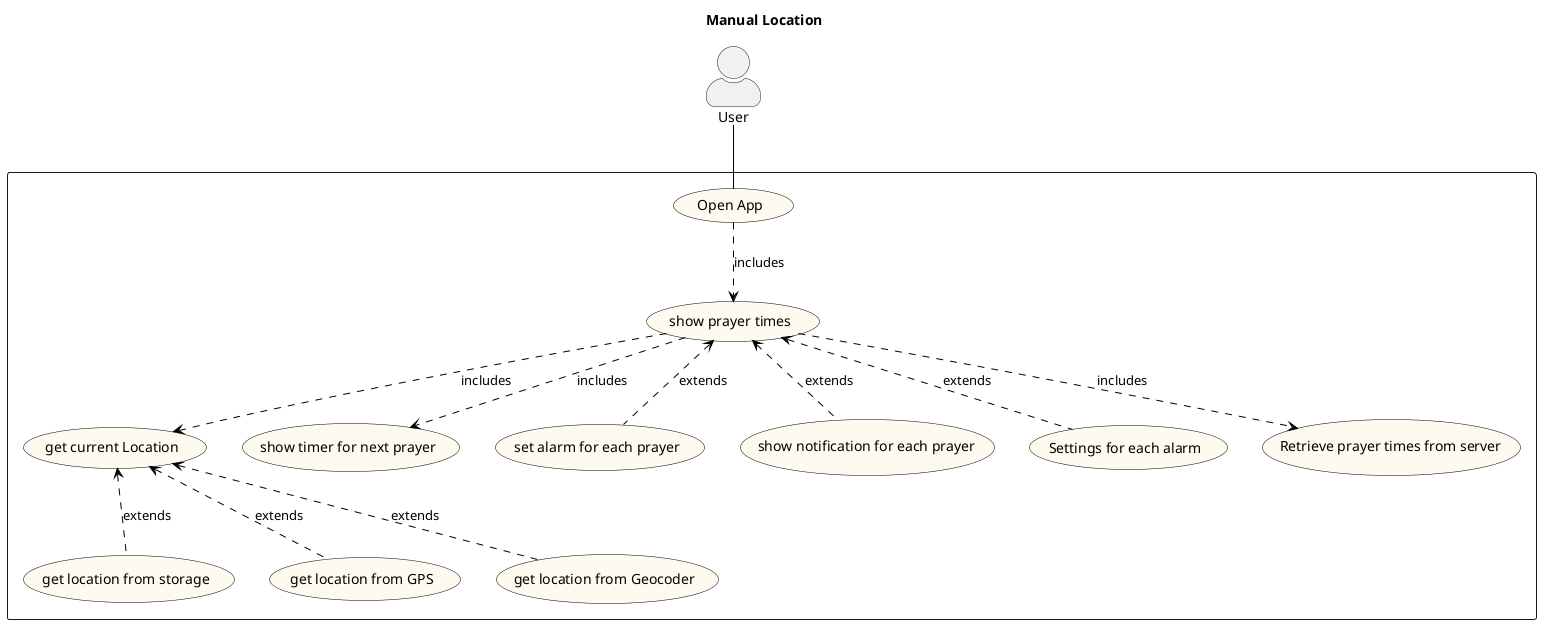 @startuml
title "Manual Location"
'the user case diagram
skinparam actorStyle awesome
skinparam usecase {
    BackgroundColor FloralWhite
    BorderColor Black
    ArrowColor Black
}

actor "User" as user

rectangle {
    (Open App)

    (show prayer times)

    (get current Location)

    (get location from storage)
    (get location from GPS)
    (get location from Geocoder)

    (show timer for next prayer)

    (set alarm for each prayer)
    (show notification for each prayer)
    (Settings for each alarm)
    (Retrieve prayer times from server) as (2)


    'open app and show prayer times
    user -- (Open App)
    (Open App) -.> (show prayer times) : includes

    (show prayer times) -.> (get current Location) : includes
    (get current Location) <.- (get location from storage) : extends
    (get current Location) <.- (get location from GPS) : extends
    (get current Location) <.- (get location from Geocoder) : extends

    (show prayer times) -.> (show timer for next prayer) : includes
    (show prayer times) <.- (set alarm for each prayer) : extends
    (show prayer times) <.- (show notification for each prayer) : extends
    (show prayer times) <.- (Settings for each alarm) : extends
    (show prayer times) -.> (2) : includes
}
@enduml